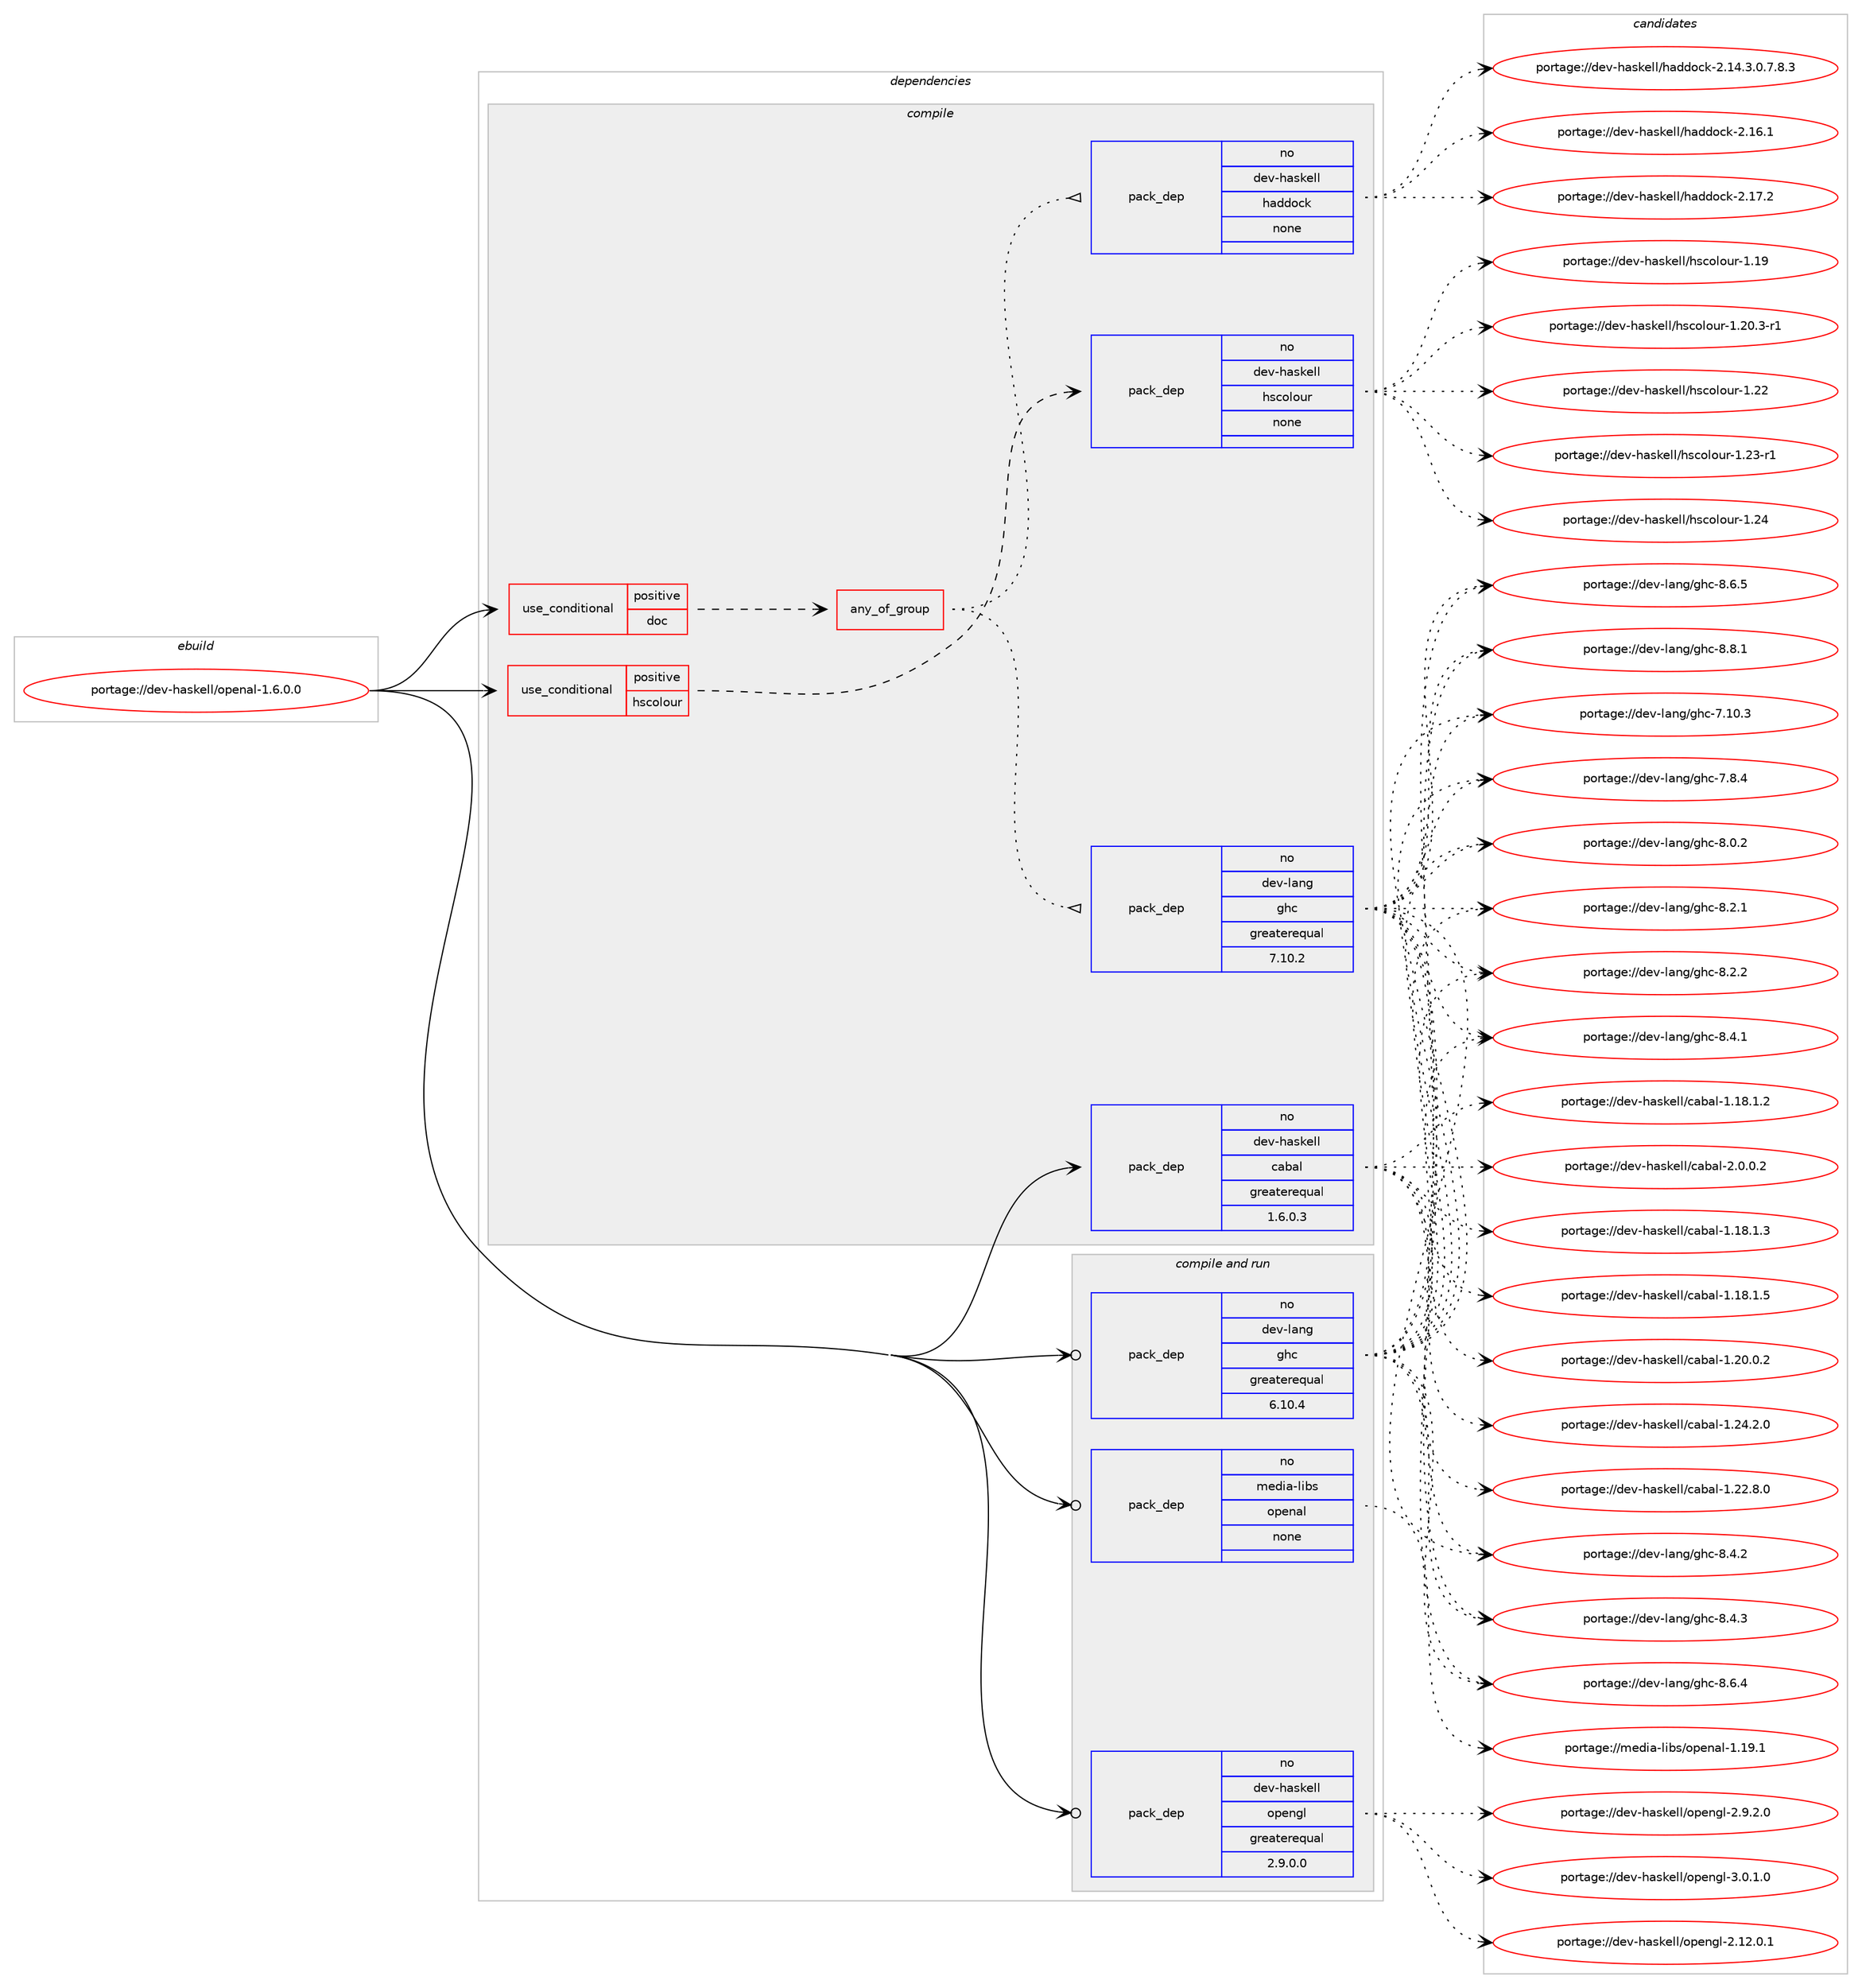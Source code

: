 digraph prolog {

# *************
# Graph options
# *************

newrank=true;
concentrate=true;
compound=true;
graph [rankdir=LR,fontname=Helvetica,fontsize=10,ranksep=1.5];#, ranksep=2.5, nodesep=0.2];
edge  [arrowhead=vee];
node  [fontname=Helvetica,fontsize=10];

# **********
# The ebuild
# **********

subgraph cluster_leftcol {
color=gray;
rank=same;
label=<<i>ebuild</i>>;
id [label="portage://dev-haskell/openal-1.6.0.0", color=red, width=4, href="../dev-haskell/openal-1.6.0.0.svg"];
}

# ****************
# The dependencies
# ****************

subgraph cluster_midcol {
color=gray;
label=<<i>dependencies</i>>;
subgraph cluster_compile {
fillcolor="#eeeeee";
style=filled;
label=<<i>compile</i>>;
subgraph cond16400 {
dependency75656 [label=<<TABLE BORDER="0" CELLBORDER="1" CELLSPACING="0" CELLPADDING="4"><TR><TD ROWSPAN="3" CELLPADDING="10">use_conditional</TD></TR><TR><TD>positive</TD></TR><TR><TD>doc</TD></TR></TABLE>>, shape=none, color=red];
subgraph any2105 {
dependency75657 [label=<<TABLE BORDER="0" CELLBORDER="1" CELLSPACING="0" CELLPADDING="4"><TR><TD CELLPADDING="10">any_of_group</TD></TR></TABLE>>, shape=none, color=red];subgraph pack57092 {
dependency75658 [label=<<TABLE BORDER="0" CELLBORDER="1" CELLSPACING="0" CELLPADDING="4" WIDTH="220"><TR><TD ROWSPAN="6" CELLPADDING="30">pack_dep</TD></TR><TR><TD WIDTH="110">no</TD></TR><TR><TD>dev-haskell</TD></TR><TR><TD>haddock</TD></TR><TR><TD>none</TD></TR><TR><TD></TD></TR></TABLE>>, shape=none, color=blue];
}
dependency75657:e -> dependency75658:w [weight=20,style="dotted",arrowhead="oinv"];
subgraph pack57093 {
dependency75659 [label=<<TABLE BORDER="0" CELLBORDER="1" CELLSPACING="0" CELLPADDING="4" WIDTH="220"><TR><TD ROWSPAN="6" CELLPADDING="30">pack_dep</TD></TR><TR><TD WIDTH="110">no</TD></TR><TR><TD>dev-lang</TD></TR><TR><TD>ghc</TD></TR><TR><TD>greaterequal</TD></TR><TR><TD>7.10.2</TD></TR></TABLE>>, shape=none, color=blue];
}
dependency75657:e -> dependency75659:w [weight=20,style="dotted",arrowhead="oinv"];
}
dependency75656:e -> dependency75657:w [weight=20,style="dashed",arrowhead="vee"];
}
id:e -> dependency75656:w [weight=20,style="solid",arrowhead="vee"];
subgraph cond16401 {
dependency75660 [label=<<TABLE BORDER="0" CELLBORDER="1" CELLSPACING="0" CELLPADDING="4"><TR><TD ROWSPAN="3" CELLPADDING="10">use_conditional</TD></TR><TR><TD>positive</TD></TR><TR><TD>hscolour</TD></TR></TABLE>>, shape=none, color=red];
subgraph pack57094 {
dependency75661 [label=<<TABLE BORDER="0" CELLBORDER="1" CELLSPACING="0" CELLPADDING="4" WIDTH="220"><TR><TD ROWSPAN="6" CELLPADDING="30">pack_dep</TD></TR><TR><TD WIDTH="110">no</TD></TR><TR><TD>dev-haskell</TD></TR><TR><TD>hscolour</TD></TR><TR><TD>none</TD></TR><TR><TD></TD></TR></TABLE>>, shape=none, color=blue];
}
dependency75660:e -> dependency75661:w [weight=20,style="dashed",arrowhead="vee"];
}
id:e -> dependency75660:w [weight=20,style="solid",arrowhead="vee"];
subgraph pack57095 {
dependency75662 [label=<<TABLE BORDER="0" CELLBORDER="1" CELLSPACING="0" CELLPADDING="4" WIDTH="220"><TR><TD ROWSPAN="6" CELLPADDING="30">pack_dep</TD></TR><TR><TD WIDTH="110">no</TD></TR><TR><TD>dev-haskell</TD></TR><TR><TD>cabal</TD></TR><TR><TD>greaterequal</TD></TR><TR><TD>1.6.0.3</TD></TR></TABLE>>, shape=none, color=blue];
}
id:e -> dependency75662:w [weight=20,style="solid",arrowhead="vee"];
}
subgraph cluster_compileandrun {
fillcolor="#eeeeee";
style=filled;
label=<<i>compile and run</i>>;
subgraph pack57096 {
dependency75663 [label=<<TABLE BORDER="0" CELLBORDER="1" CELLSPACING="0" CELLPADDING="4" WIDTH="220"><TR><TD ROWSPAN="6" CELLPADDING="30">pack_dep</TD></TR><TR><TD WIDTH="110">no</TD></TR><TR><TD>dev-haskell</TD></TR><TR><TD>opengl</TD></TR><TR><TD>greaterequal</TD></TR><TR><TD>2.9.0.0</TD></TR></TABLE>>, shape=none, color=blue];
}
id:e -> dependency75663:w [weight=20,style="solid",arrowhead="odotvee"];
subgraph pack57097 {
dependency75664 [label=<<TABLE BORDER="0" CELLBORDER="1" CELLSPACING="0" CELLPADDING="4" WIDTH="220"><TR><TD ROWSPAN="6" CELLPADDING="30">pack_dep</TD></TR><TR><TD WIDTH="110">no</TD></TR><TR><TD>dev-lang</TD></TR><TR><TD>ghc</TD></TR><TR><TD>greaterequal</TD></TR><TR><TD>6.10.4</TD></TR></TABLE>>, shape=none, color=blue];
}
id:e -> dependency75664:w [weight=20,style="solid",arrowhead="odotvee"];
subgraph pack57098 {
dependency75665 [label=<<TABLE BORDER="0" CELLBORDER="1" CELLSPACING="0" CELLPADDING="4" WIDTH="220"><TR><TD ROWSPAN="6" CELLPADDING="30">pack_dep</TD></TR><TR><TD WIDTH="110">no</TD></TR><TR><TD>media-libs</TD></TR><TR><TD>openal</TD></TR><TR><TD>none</TD></TR><TR><TD></TD></TR></TABLE>>, shape=none, color=blue];
}
id:e -> dependency75665:w [weight=20,style="solid",arrowhead="odotvee"];
}
subgraph cluster_run {
fillcolor="#eeeeee";
style=filled;
label=<<i>run</i>>;
}
}

# **************
# The candidates
# **************

subgraph cluster_choices {
rank=same;
color=gray;
label=<<i>candidates</i>>;

subgraph choice57092 {
color=black;
nodesep=1;
choiceportage1001011184510497115107101108108471049710010011199107455046495246514648465546564651 [label="portage://dev-haskell/haddock-2.14.3.0.7.8.3", color=red, width=4,href="../dev-haskell/haddock-2.14.3.0.7.8.3.svg"];
choiceportage100101118451049711510710110810847104971001001119910745504649544649 [label="portage://dev-haskell/haddock-2.16.1", color=red, width=4,href="../dev-haskell/haddock-2.16.1.svg"];
choiceportage100101118451049711510710110810847104971001001119910745504649554650 [label="portage://dev-haskell/haddock-2.17.2", color=red, width=4,href="../dev-haskell/haddock-2.17.2.svg"];
dependency75658:e -> choiceportage1001011184510497115107101108108471049710010011199107455046495246514648465546564651:w [style=dotted,weight="100"];
dependency75658:e -> choiceportage100101118451049711510710110810847104971001001119910745504649544649:w [style=dotted,weight="100"];
dependency75658:e -> choiceportage100101118451049711510710110810847104971001001119910745504649554650:w [style=dotted,weight="100"];
}
subgraph choice57093 {
color=black;
nodesep=1;
choiceportage1001011184510897110103471031049945554649484651 [label="portage://dev-lang/ghc-7.10.3", color=red, width=4,href="../dev-lang/ghc-7.10.3.svg"];
choiceportage10010111845108971101034710310499455546564652 [label="portage://dev-lang/ghc-7.8.4", color=red, width=4,href="../dev-lang/ghc-7.8.4.svg"];
choiceportage10010111845108971101034710310499455646484650 [label="portage://dev-lang/ghc-8.0.2", color=red, width=4,href="../dev-lang/ghc-8.0.2.svg"];
choiceportage10010111845108971101034710310499455646504649 [label="portage://dev-lang/ghc-8.2.1", color=red, width=4,href="../dev-lang/ghc-8.2.1.svg"];
choiceportage10010111845108971101034710310499455646504650 [label="portage://dev-lang/ghc-8.2.2", color=red, width=4,href="../dev-lang/ghc-8.2.2.svg"];
choiceportage10010111845108971101034710310499455646524649 [label="portage://dev-lang/ghc-8.4.1", color=red, width=4,href="../dev-lang/ghc-8.4.1.svg"];
choiceportage10010111845108971101034710310499455646524650 [label="portage://dev-lang/ghc-8.4.2", color=red, width=4,href="../dev-lang/ghc-8.4.2.svg"];
choiceportage10010111845108971101034710310499455646524651 [label="portage://dev-lang/ghc-8.4.3", color=red, width=4,href="../dev-lang/ghc-8.4.3.svg"];
choiceportage10010111845108971101034710310499455646544652 [label="portage://dev-lang/ghc-8.6.4", color=red, width=4,href="../dev-lang/ghc-8.6.4.svg"];
choiceportage10010111845108971101034710310499455646544653 [label="portage://dev-lang/ghc-8.6.5", color=red, width=4,href="../dev-lang/ghc-8.6.5.svg"];
choiceportage10010111845108971101034710310499455646564649 [label="portage://dev-lang/ghc-8.8.1", color=red, width=4,href="../dev-lang/ghc-8.8.1.svg"];
dependency75659:e -> choiceportage1001011184510897110103471031049945554649484651:w [style=dotted,weight="100"];
dependency75659:e -> choiceportage10010111845108971101034710310499455546564652:w [style=dotted,weight="100"];
dependency75659:e -> choiceportage10010111845108971101034710310499455646484650:w [style=dotted,weight="100"];
dependency75659:e -> choiceportage10010111845108971101034710310499455646504649:w [style=dotted,weight="100"];
dependency75659:e -> choiceportage10010111845108971101034710310499455646504650:w [style=dotted,weight="100"];
dependency75659:e -> choiceportage10010111845108971101034710310499455646524649:w [style=dotted,weight="100"];
dependency75659:e -> choiceportage10010111845108971101034710310499455646524650:w [style=dotted,weight="100"];
dependency75659:e -> choiceportage10010111845108971101034710310499455646524651:w [style=dotted,weight="100"];
dependency75659:e -> choiceportage10010111845108971101034710310499455646544652:w [style=dotted,weight="100"];
dependency75659:e -> choiceportage10010111845108971101034710310499455646544653:w [style=dotted,weight="100"];
dependency75659:e -> choiceportage10010111845108971101034710310499455646564649:w [style=dotted,weight="100"];
}
subgraph choice57094 {
color=black;
nodesep=1;
choiceportage100101118451049711510710110810847104115991111081111171144549464957 [label="portage://dev-haskell/hscolour-1.19", color=red, width=4,href="../dev-haskell/hscolour-1.19.svg"];
choiceportage10010111845104971151071011081084710411599111108111117114454946504846514511449 [label="portage://dev-haskell/hscolour-1.20.3-r1", color=red, width=4,href="../dev-haskell/hscolour-1.20.3-r1.svg"];
choiceportage100101118451049711510710110810847104115991111081111171144549465050 [label="portage://dev-haskell/hscolour-1.22", color=red, width=4,href="../dev-haskell/hscolour-1.22.svg"];
choiceportage1001011184510497115107101108108471041159911110811111711445494650514511449 [label="portage://dev-haskell/hscolour-1.23-r1", color=red, width=4,href="../dev-haskell/hscolour-1.23-r1.svg"];
choiceportage100101118451049711510710110810847104115991111081111171144549465052 [label="portage://dev-haskell/hscolour-1.24", color=red, width=4,href="../dev-haskell/hscolour-1.24.svg"];
dependency75661:e -> choiceportage100101118451049711510710110810847104115991111081111171144549464957:w [style=dotted,weight="100"];
dependency75661:e -> choiceportage10010111845104971151071011081084710411599111108111117114454946504846514511449:w [style=dotted,weight="100"];
dependency75661:e -> choiceportage100101118451049711510710110810847104115991111081111171144549465050:w [style=dotted,weight="100"];
dependency75661:e -> choiceportage1001011184510497115107101108108471041159911110811111711445494650514511449:w [style=dotted,weight="100"];
dependency75661:e -> choiceportage100101118451049711510710110810847104115991111081111171144549465052:w [style=dotted,weight="100"];
}
subgraph choice57095 {
color=black;
nodesep=1;
choiceportage10010111845104971151071011081084799979897108454946495646494650 [label="portage://dev-haskell/cabal-1.18.1.2", color=red, width=4,href="../dev-haskell/cabal-1.18.1.2.svg"];
choiceportage10010111845104971151071011081084799979897108454946495646494651 [label="portage://dev-haskell/cabal-1.18.1.3", color=red, width=4,href="../dev-haskell/cabal-1.18.1.3.svg"];
choiceportage10010111845104971151071011081084799979897108454946495646494653 [label="portage://dev-haskell/cabal-1.18.1.5", color=red, width=4,href="../dev-haskell/cabal-1.18.1.5.svg"];
choiceportage10010111845104971151071011081084799979897108454946504846484650 [label="portage://dev-haskell/cabal-1.20.0.2", color=red, width=4,href="../dev-haskell/cabal-1.20.0.2.svg"];
choiceportage10010111845104971151071011081084799979897108454946505046564648 [label="portage://dev-haskell/cabal-1.22.8.0", color=red, width=4,href="../dev-haskell/cabal-1.22.8.0.svg"];
choiceportage10010111845104971151071011081084799979897108454946505246504648 [label="portage://dev-haskell/cabal-1.24.2.0", color=red, width=4,href="../dev-haskell/cabal-1.24.2.0.svg"];
choiceportage100101118451049711510710110810847999798971084550464846484650 [label="portage://dev-haskell/cabal-2.0.0.2", color=red, width=4,href="../dev-haskell/cabal-2.0.0.2.svg"];
dependency75662:e -> choiceportage10010111845104971151071011081084799979897108454946495646494650:w [style=dotted,weight="100"];
dependency75662:e -> choiceportage10010111845104971151071011081084799979897108454946495646494651:w [style=dotted,weight="100"];
dependency75662:e -> choiceportage10010111845104971151071011081084799979897108454946495646494653:w [style=dotted,weight="100"];
dependency75662:e -> choiceportage10010111845104971151071011081084799979897108454946504846484650:w [style=dotted,weight="100"];
dependency75662:e -> choiceportage10010111845104971151071011081084799979897108454946505046564648:w [style=dotted,weight="100"];
dependency75662:e -> choiceportage10010111845104971151071011081084799979897108454946505246504648:w [style=dotted,weight="100"];
dependency75662:e -> choiceportage100101118451049711510710110810847999798971084550464846484650:w [style=dotted,weight="100"];
}
subgraph choice57096 {
color=black;
nodesep=1;
choiceportage100101118451049711510710110810847111112101110103108455046495046484649 [label="portage://dev-haskell/opengl-2.12.0.1", color=red, width=4,href="../dev-haskell/opengl-2.12.0.1.svg"];
choiceportage1001011184510497115107101108108471111121011101031084550465746504648 [label="portage://dev-haskell/opengl-2.9.2.0", color=red, width=4,href="../dev-haskell/opengl-2.9.2.0.svg"];
choiceportage1001011184510497115107101108108471111121011101031084551464846494648 [label="portage://dev-haskell/opengl-3.0.1.0", color=red, width=4,href="../dev-haskell/opengl-3.0.1.0.svg"];
dependency75663:e -> choiceportage100101118451049711510710110810847111112101110103108455046495046484649:w [style=dotted,weight="100"];
dependency75663:e -> choiceportage1001011184510497115107101108108471111121011101031084550465746504648:w [style=dotted,weight="100"];
dependency75663:e -> choiceportage1001011184510497115107101108108471111121011101031084551464846494648:w [style=dotted,weight="100"];
}
subgraph choice57097 {
color=black;
nodesep=1;
choiceportage1001011184510897110103471031049945554649484651 [label="portage://dev-lang/ghc-7.10.3", color=red, width=4,href="../dev-lang/ghc-7.10.3.svg"];
choiceportage10010111845108971101034710310499455546564652 [label="portage://dev-lang/ghc-7.8.4", color=red, width=4,href="../dev-lang/ghc-7.8.4.svg"];
choiceportage10010111845108971101034710310499455646484650 [label="portage://dev-lang/ghc-8.0.2", color=red, width=4,href="../dev-lang/ghc-8.0.2.svg"];
choiceportage10010111845108971101034710310499455646504649 [label="portage://dev-lang/ghc-8.2.1", color=red, width=4,href="../dev-lang/ghc-8.2.1.svg"];
choiceportage10010111845108971101034710310499455646504650 [label="portage://dev-lang/ghc-8.2.2", color=red, width=4,href="../dev-lang/ghc-8.2.2.svg"];
choiceportage10010111845108971101034710310499455646524649 [label="portage://dev-lang/ghc-8.4.1", color=red, width=4,href="../dev-lang/ghc-8.4.1.svg"];
choiceportage10010111845108971101034710310499455646524650 [label="portage://dev-lang/ghc-8.4.2", color=red, width=4,href="../dev-lang/ghc-8.4.2.svg"];
choiceportage10010111845108971101034710310499455646524651 [label="portage://dev-lang/ghc-8.4.3", color=red, width=4,href="../dev-lang/ghc-8.4.3.svg"];
choiceportage10010111845108971101034710310499455646544652 [label="portage://dev-lang/ghc-8.6.4", color=red, width=4,href="../dev-lang/ghc-8.6.4.svg"];
choiceportage10010111845108971101034710310499455646544653 [label="portage://dev-lang/ghc-8.6.5", color=red, width=4,href="../dev-lang/ghc-8.6.5.svg"];
choiceportage10010111845108971101034710310499455646564649 [label="portage://dev-lang/ghc-8.8.1", color=red, width=4,href="../dev-lang/ghc-8.8.1.svg"];
dependency75664:e -> choiceportage1001011184510897110103471031049945554649484651:w [style=dotted,weight="100"];
dependency75664:e -> choiceportage10010111845108971101034710310499455546564652:w [style=dotted,weight="100"];
dependency75664:e -> choiceportage10010111845108971101034710310499455646484650:w [style=dotted,weight="100"];
dependency75664:e -> choiceportage10010111845108971101034710310499455646504649:w [style=dotted,weight="100"];
dependency75664:e -> choiceportage10010111845108971101034710310499455646504650:w [style=dotted,weight="100"];
dependency75664:e -> choiceportage10010111845108971101034710310499455646524649:w [style=dotted,weight="100"];
dependency75664:e -> choiceportage10010111845108971101034710310499455646524650:w [style=dotted,weight="100"];
dependency75664:e -> choiceportage10010111845108971101034710310499455646524651:w [style=dotted,weight="100"];
dependency75664:e -> choiceportage10010111845108971101034710310499455646544652:w [style=dotted,weight="100"];
dependency75664:e -> choiceportage10010111845108971101034710310499455646544653:w [style=dotted,weight="100"];
dependency75664:e -> choiceportage10010111845108971101034710310499455646564649:w [style=dotted,weight="100"];
}
subgraph choice57098 {
color=black;
nodesep=1;
choiceportage109101100105974510810598115471111121011109710845494649574649 [label="portage://media-libs/openal-1.19.1", color=red, width=4,href="../media-libs/openal-1.19.1.svg"];
dependency75665:e -> choiceportage109101100105974510810598115471111121011109710845494649574649:w [style=dotted,weight="100"];
}
}

}
